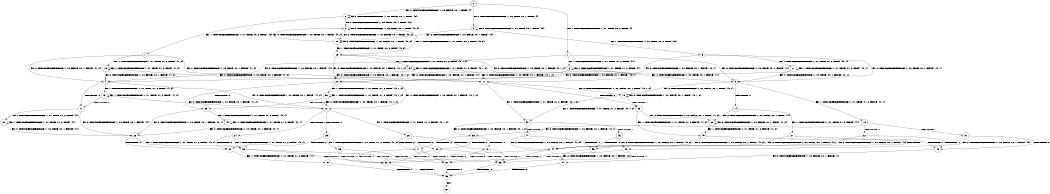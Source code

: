 digraph BCG {
size = "7, 10.5";
center = TRUE;
node [shape = circle];
0 [peripheries = 2];
0 -> 1 [label = "EX !1 !ATOMIC_EXCH_BRANCH (1, +1, TRUE, +0, 2, TRUE) !{}"];
0 -> 2 [label = "EX !2 !ATOMIC_EXCH_BRANCH (1, +0, FALSE, +0, 1, TRUE) !{}"];
0 -> 3 [label = "EX !0 !ATOMIC_EXCH_BRANCH (1, +0, TRUE, +0, 1, TRUE) !{}"];
1 -> 4 [label = "EX !2 !ATOMIC_EXCH_BRANCH (1, +0, FALSE, +0, 1, FALSE) !{1}"];
1 -> 5 [label = "EX !0 !ATOMIC_EXCH_BRANCH (1, +0, TRUE, +0, 1, FALSE) !{1}"];
1 -> 6 [label = "EX !1 !ATOMIC_EXCH_BRANCH (1, +1, TRUE, +1, 2, TRUE) !{1}"];
2 -> 7 [label = "EX !1 !ATOMIC_EXCH_BRANCH (1, +1, TRUE, +0, 2, TRUE) !{2}"];
2 -> 8 [label = "EX !0 !ATOMIC_EXCH_BRANCH (1, +0, TRUE, +0, 1, TRUE) !{2}"];
2 -> 2 [label = "EX !2 !ATOMIC_EXCH_BRANCH (1, +0, FALSE, +0, 1, TRUE) !{2}"];
3 -> 9 [label = "EX !1 !ATOMIC_EXCH_BRANCH (1, +1, TRUE, +0, 2, TRUE) !{0}"];
3 -> 10 [label = "EX !2 !ATOMIC_EXCH_BRANCH (1, +0, FALSE, +0, 1, TRUE) !{0}"];
3 -> 3 [label = "EX !0 !ATOMIC_EXCH_BRANCH (1, +0, TRUE, +0, 1, TRUE) !{0}"];
4 -> 11 [label = "TERMINATE !2"];
4 -> 12 [label = "EX !0 !ATOMIC_EXCH_BRANCH (1, +0, TRUE, +0, 1, FALSE) !{1, 2}"];
4 -> 13 [label = "EX !1 !ATOMIC_EXCH_BRANCH (1, +1, TRUE, +1, 2, TRUE) !{1, 2}"];
5 -> 14 [label = "TERMINATE !0"];
5 -> 15 [label = "EX !2 !ATOMIC_EXCH_BRANCH (1, +0, FALSE, +0, 1, TRUE) !{0, 1}"];
5 -> 16 [label = "EX !1 !ATOMIC_EXCH_BRANCH (1, +1, TRUE, +1, 2, FALSE) !{0, 1}"];
6 -> 4 [label = "EX !2 !ATOMIC_EXCH_BRANCH (1, +0, FALSE, +0, 1, FALSE) !{1}"];
6 -> 5 [label = "EX !0 !ATOMIC_EXCH_BRANCH (1, +0, TRUE, +0, 1, FALSE) !{1}"];
6 -> 6 [label = "EX !1 !ATOMIC_EXCH_BRANCH (1, +1, TRUE, +1, 2, TRUE) !{1}"];
7 -> 17 [label = "EX !0 !ATOMIC_EXCH_BRANCH (1, +0, TRUE, +0, 1, FALSE) !{1, 2}"];
7 -> 4 [label = "EX !2 !ATOMIC_EXCH_BRANCH (1, +0, FALSE, +0, 1, FALSE) !{1, 2}"];
7 -> 18 [label = "EX !1 !ATOMIC_EXCH_BRANCH (1, +1, TRUE, +1, 2, TRUE) !{1, 2}"];
8 -> 19 [label = "EX !1 !ATOMIC_EXCH_BRANCH (1, +1, TRUE, +0, 2, TRUE) !{0, 2}"];
8 -> 10 [label = "EX !2 !ATOMIC_EXCH_BRANCH (1, +0, FALSE, +0, 1, TRUE) !{0, 2}"];
8 -> 8 [label = "EX !0 !ATOMIC_EXCH_BRANCH (1, +0, TRUE, +0, 1, TRUE) !{0, 2}"];
9 -> 20 [label = "EX !2 !ATOMIC_EXCH_BRANCH (1, +0, FALSE, +0, 1, FALSE) !{0, 1}"];
9 -> 21 [label = "EX !1 !ATOMIC_EXCH_BRANCH (1, +1, TRUE, +1, 2, TRUE) !{0, 1}"];
9 -> 5 [label = "EX !0 !ATOMIC_EXCH_BRANCH (1, +0, TRUE, +0, 1, FALSE) !{0, 1}"];
10 -> 19 [label = "EX !1 !ATOMIC_EXCH_BRANCH (1, +1, TRUE, +0, 2, TRUE) !{0, 2}"];
10 -> 10 [label = "EX !2 !ATOMIC_EXCH_BRANCH (1, +0, FALSE, +0, 1, TRUE) !{0, 2}"];
10 -> 8 [label = "EX !0 !ATOMIC_EXCH_BRANCH (1, +0, TRUE, +0, 1, TRUE) !{0, 2}"];
11 -> 22 [label = "EX !1 !ATOMIC_EXCH_BRANCH (1, +1, TRUE, +1, 2, TRUE) !{1}"];
11 -> 23 [label = "EX !0 !ATOMIC_EXCH_BRANCH (1, +0, TRUE, +0, 1, FALSE) !{1}"];
12 -> 24 [label = "TERMINATE !2"];
12 -> 25 [label = "TERMINATE !0"];
12 -> 26 [label = "EX !1 !ATOMIC_EXCH_BRANCH (1, +1, TRUE, +1, 2, FALSE) !{0, 1, 2}"];
13 -> 11 [label = "TERMINATE !2"];
13 -> 12 [label = "EX !0 !ATOMIC_EXCH_BRANCH (1, +0, TRUE, +0, 1, FALSE) !{1, 2}"];
13 -> 13 [label = "EX !1 !ATOMIC_EXCH_BRANCH (1, +1, TRUE, +1, 2, TRUE) !{1, 2}"];
14 -> 27 [label = "EX !1 !ATOMIC_EXCH_BRANCH (1, +1, TRUE, +1, 2, FALSE) !{1}"];
14 -> 28 [label = "EX !2 !ATOMIC_EXCH_BRANCH (1, +0, FALSE, +0, 1, TRUE) !{1}"];
15 -> 29 [label = "TERMINATE !0"];
15 -> 15 [label = "EX !2 !ATOMIC_EXCH_BRANCH (1, +0, FALSE, +0, 1, TRUE) !{0, 1, 2}"];
15 -> 30 [label = "EX !1 !ATOMIC_EXCH_BRANCH (1, +1, TRUE, +1, 2, FALSE) !{0, 1, 2}"];
16 -> 31 [label = "TERMINATE !1"];
16 -> 32 [label = "TERMINATE !0"];
16 -> 33 [label = "EX !2 !ATOMIC_EXCH_BRANCH (1, +0, FALSE, +0, 1, FALSE) !{0, 1}"];
17 -> 29 [label = "TERMINATE !0"];
17 -> 15 [label = "EX !2 !ATOMIC_EXCH_BRANCH (1, +0, FALSE, +0, 1, TRUE) !{0, 1, 2}"];
17 -> 30 [label = "EX !1 !ATOMIC_EXCH_BRANCH (1, +1, TRUE, +1, 2, FALSE) !{0, 1, 2}"];
18 -> 17 [label = "EX !0 !ATOMIC_EXCH_BRANCH (1, +0, TRUE, +0, 1, FALSE) !{1, 2}"];
18 -> 4 [label = "EX !2 !ATOMIC_EXCH_BRANCH (1, +0, FALSE, +0, 1, FALSE) !{1, 2}"];
18 -> 18 [label = "EX !1 !ATOMIC_EXCH_BRANCH (1, +1, TRUE, +1, 2, TRUE) !{1, 2}"];
19 -> 20 [label = "EX !2 !ATOMIC_EXCH_BRANCH (1, +0, FALSE, +0, 1, FALSE) !{0, 1, 2}"];
19 -> 34 [label = "EX !1 !ATOMIC_EXCH_BRANCH (1, +1, TRUE, +1, 2, TRUE) !{0, 1, 2}"];
19 -> 17 [label = "EX !0 !ATOMIC_EXCH_BRANCH (1, +0, TRUE, +0, 1, FALSE) !{0, 1, 2}"];
20 -> 35 [label = "TERMINATE !2"];
20 -> 36 [label = "EX !1 !ATOMIC_EXCH_BRANCH (1, +1, TRUE, +1, 2, TRUE) !{0, 1, 2}"];
20 -> 12 [label = "EX !0 !ATOMIC_EXCH_BRANCH (1, +0, TRUE, +0, 1, FALSE) !{0, 1, 2}"];
21 -> 20 [label = "EX !2 !ATOMIC_EXCH_BRANCH (1, +0, FALSE, +0, 1, FALSE) !{0, 1}"];
21 -> 21 [label = "EX !1 !ATOMIC_EXCH_BRANCH (1, +1, TRUE, +1, 2, TRUE) !{0, 1}"];
21 -> 5 [label = "EX !0 !ATOMIC_EXCH_BRANCH (1, +0, TRUE, +0, 1, FALSE) !{0, 1}"];
22 -> 23 [label = "EX !0 !ATOMIC_EXCH_BRANCH (1, +0, TRUE, +0, 1, FALSE) !{1}"];
22 -> 22 [label = "EX !1 !ATOMIC_EXCH_BRANCH (1, +1, TRUE, +1, 2, TRUE) !{1}"];
23 -> 37 [label = "TERMINATE !0"];
23 -> 38 [label = "EX !1 !ATOMIC_EXCH_BRANCH (1, +1, TRUE, +1, 2, FALSE) !{0, 1}"];
24 -> 38 [label = "EX !1 !ATOMIC_EXCH_BRANCH (1, +1, TRUE, +1, 2, FALSE) !{0, 1}"];
24 -> 37 [label = "TERMINATE !0"];
25 -> 39 [label = "EX !1 !ATOMIC_EXCH_BRANCH (1, +1, TRUE, +1, 2, FALSE) !{1, 2}"];
25 -> 37 [label = "TERMINATE !2"];
26 -> 40 [label = "TERMINATE !1"];
26 -> 41 [label = "TERMINATE !2"];
26 -> 42 [label = "TERMINATE !0"];
27 -> 43 [label = "TERMINATE !1"];
27 -> 44 [label = "EX !2 !ATOMIC_EXCH_BRANCH (1, +0, FALSE, +0, 1, FALSE) !{1}"];
28 -> 28 [label = "EX !2 !ATOMIC_EXCH_BRANCH (1, +0, FALSE, +0, 1, TRUE) !{1, 2}"];
28 -> 45 [label = "EX !1 !ATOMIC_EXCH_BRANCH (1, +1, TRUE, +1, 2, FALSE) !{1, 2}"];
29 -> 28 [label = "EX !2 !ATOMIC_EXCH_BRANCH (1, +0, FALSE, +0, 1, TRUE) !{1, 2}"];
29 -> 45 [label = "EX !1 !ATOMIC_EXCH_BRANCH (1, +1, TRUE, +1, 2, FALSE) !{1, 2}"];
30 -> 46 [label = "TERMINATE !1"];
30 -> 47 [label = "TERMINATE !0"];
30 -> 33 [label = "EX !2 !ATOMIC_EXCH_BRANCH (1, +0, FALSE, +0, 1, FALSE) !{0, 1, 2}"];
31 -> 43 [label = "TERMINATE !0"];
31 -> 48 [label = "EX !2 !ATOMIC_EXCH_BRANCH (1, +0, FALSE, +0, 1, FALSE) !{0}"];
32 -> 43 [label = "TERMINATE !1"];
32 -> 44 [label = "EX !2 !ATOMIC_EXCH_BRANCH (1, +0, FALSE, +0, 1, FALSE) !{1}"];
33 -> 40 [label = "TERMINATE !1"];
33 -> 41 [label = "TERMINATE !2"];
33 -> 42 [label = "TERMINATE !0"];
34 -> 20 [label = "EX !2 !ATOMIC_EXCH_BRANCH (1, +0, FALSE, +0, 1, FALSE) !{0, 1, 2}"];
34 -> 34 [label = "EX !1 !ATOMIC_EXCH_BRANCH (1, +1, TRUE, +1, 2, TRUE) !{0, 1, 2}"];
34 -> 17 [label = "EX !0 !ATOMIC_EXCH_BRANCH (1, +0, TRUE, +0, 1, FALSE) !{0, 1, 2}"];
35 -> 49 [label = "EX !1 !ATOMIC_EXCH_BRANCH (1, +1, TRUE, +1, 2, TRUE) !{0, 1}"];
35 -> 23 [label = "EX !0 !ATOMIC_EXCH_BRANCH (1, +0, TRUE, +0, 1, FALSE) !{0, 1}"];
36 -> 35 [label = "TERMINATE !2"];
36 -> 36 [label = "EX !1 !ATOMIC_EXCH_BRANCH (1, +1, TRUE, +1, 2, TRUE) !{0, 1, 2}"];
36 -> 12 [label = "EX !0 !ATOMIC_EXCH_BRANCH (1, +0, TRUE, +0, 1, FALSE) !{0, 1, 2}"];
37 -> 50 [label = "EX !1 !ATOMIC_EXCH_BRANCH (1, +1, TRUE, +1, 2, FALSE) !{1}"];
38 -> 51 [label = "TERMINATE !1"];
38 -> 52 [label = "TERMINATE !0"];
39 -> 53 [label = "TERMINATE !1"];
39 -> 52 [label = "TERMINATE !2"];
40 -> 51 [label = "TERMINATE !2"];
40 -> 53 [label = "TERMINATE !0"];
41 -> 51 [label = "TERMINATE !1"];
41 -> 52 [label = "TERMINATE !0"];
42 -> 53 [label = "TERMINATE !1"];
42 -> 52 [label = "TERMINATE !2"];
43 -> 54 [label = "EX !2 !ATOMIC_EXCH_BRANCH (1, +0, FALSE, +0, 1, FALSE) !{}"];
44 -> 53 [label = "TERMINATE !1"];
44 -> 52 [label = "TERMINATE !2"];
45 -> 55 [label = "TERMINATE !1"];
45 -> 44 [label = "EX !2 !ATOMIC_EXCH_BRANCH (1, +0, FALSE, +0, 1, FALSE) !{1, 2}"];
46 -> 48 [label = "EX !2 !ATOMIC_EXCH_BRANCH (1, +0, FALSE, +0, 1, FALSE) !{0, 2}"];
46 -> 55 [label = "TERMINATE !0"];
47 -> 44 [label = "EX !2 !ATOMIC_EXCH_BRANCH (1, +0, FALSE, +0, 1, FALSE) !{1, 2}"];
47 -> 55 [label = "TERMINATE !1"];
48 -> 51 [label = "TERMINATE !2"];
48 -> 53 [label = "TERMINATE !0"];
49 -> 49 [label = "EX !1 !ATOMIC_EXCH_BRANCH (1, +1, TRUE, +1, 2, TRUE) !{0, 1}"];
49 -> 23 [label = "EX !0 !ATOMIC_EXCH_BRANCH (1, +0, TRUE, +0, 1, FALSE) !{0, 1}"];
50 -> 56 [label = "TERMINATE !1"];
51 -> 56 [label = "TERMINATE !0"];
52 -> 56 [label = "TERMINATE !1"];
53 -> 56 [label = "TERMINATE !2"];
54 -> 56 [label = "TERMINATE !2"];
55 -> 54 [label = "EX !2 !ATOMIC_EXCH_BRANCH (1, +0, FALSE, +0, 1, FALSE) !{2}"];
56 -> 57 [label = "exit"];
}
